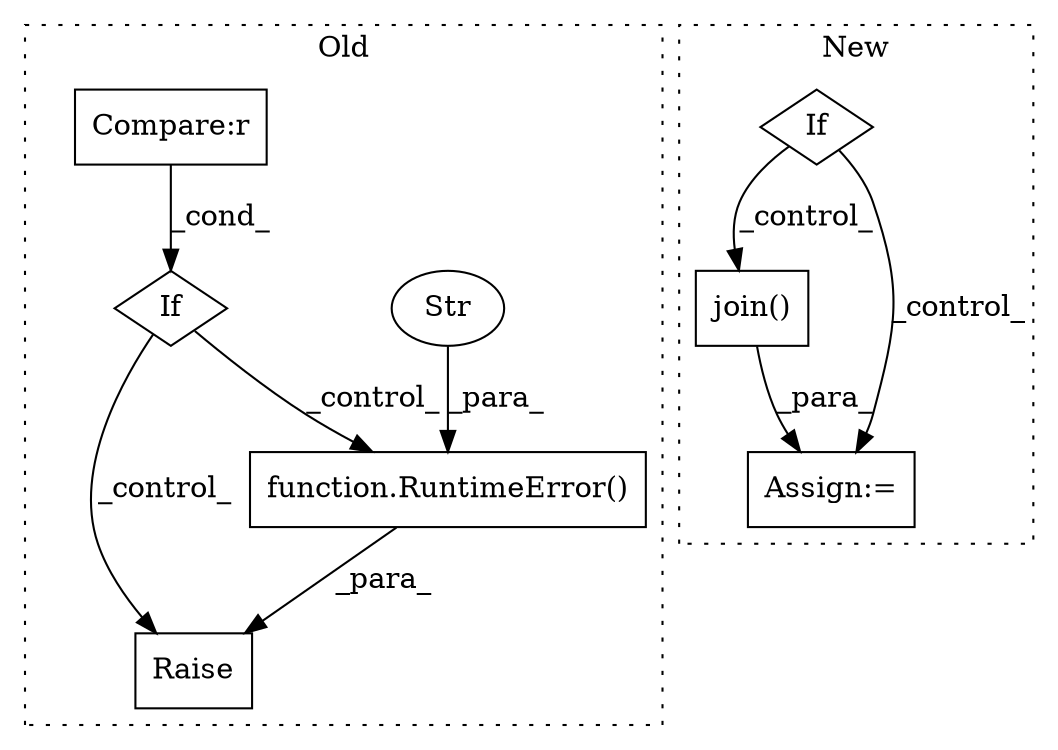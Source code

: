 digraph G {
subgraph cluster0 {
1 [label="function.RuntimeError()" a="75" s="8110,8258" l="38,22" shape="box"];
4 [label="If" a="96" s="7920" l="3" shape="diamond"];
5 [label="Str" a="66" s="8148" l="110" shape="ellipse"];
6 [label="Raise" a="91" s="8104" l="6" shape="box"];
7 [label="Compare:r" a="40" s="7923" l="37" shape="box"];
label = "Old";
style="dotted";
}
subgraph cluster1 {
2 [label="join()" a="75" s="7491,7561" l="13,1" shape="box"];
3 [label="If" a="96" s="7410" l="3" shape="diamond"];
8 [label="Assign:=" a="68" s="7488" l="3" shape="box"];
label = "New";
style="dotted";
}
1 -> 6 [label="_para_"];
2 -> 8 [label="_para_"];
3 -> 8 [label="_control_"];
3 -> 2 [label="_control_"];
4 -> 6 [label="_control_"];
4 -> 1 [label="_control_"];
5 -> 1 [label="_para_"];
7 -> 4 [label="_cond_"];
}